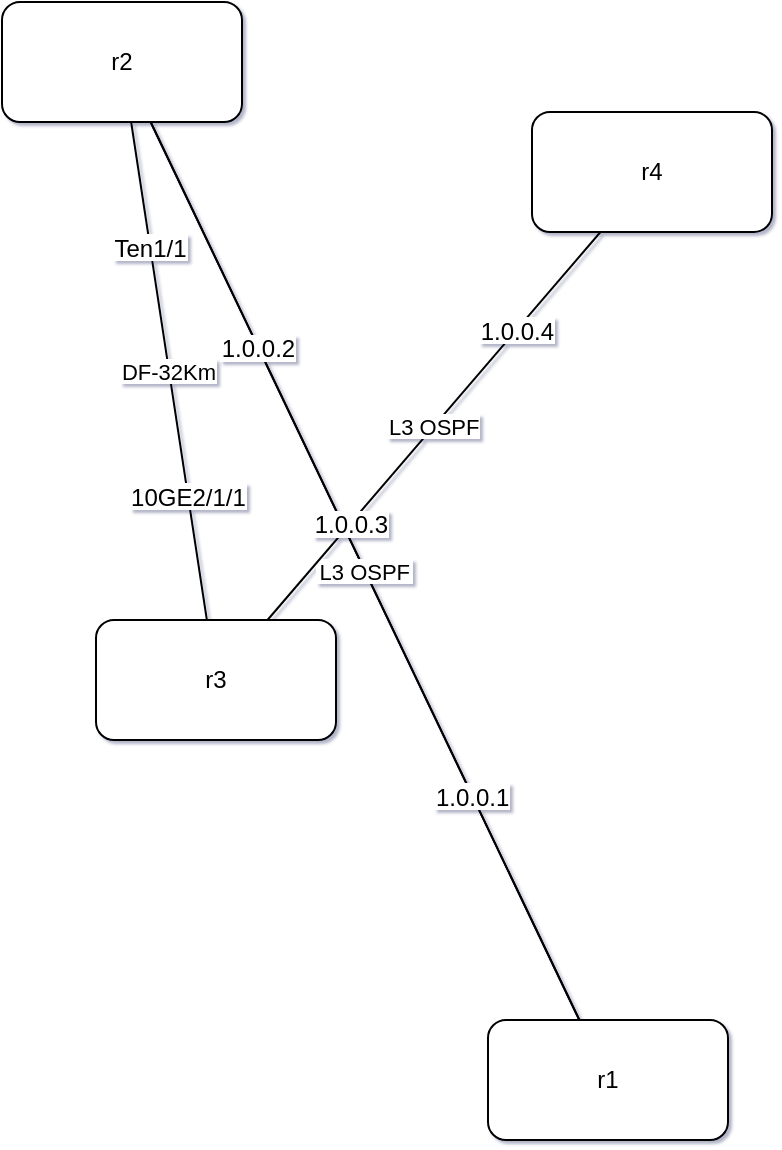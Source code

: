 <mxfile compressed="false" type="device">
    <diagram id="Page-1" name="Page-1">
      <mxGraphModel arrows="1" connect="1" dx="1360" dy="864" fold="1" grid="1" gridSize="10" guides="1" math="0" page="1" pageHeight="1169" pageScale="1" pageWidth="827" shadow="1" tooltips="1">
        <root>
          <mxCell id="0" />   
          <mxCell id="1" parent="0" />
        <object bottom_label="core" description="Core Router" id="r1" label="r1" pic="" top_label="1.1.1.1">
      <mxCell parent="1" style="rounded=1;whiteSpace=wrap;html=1;" vertex="1">
          <mxGeometry as="geometry" height="60" width="120" x="492" y="809" />
      </mxCell>
    </object><object bottom_label="core" description="Core Router" id="r2" label="r2" pic="" top_label="2.2.2.2">
      <mxCell parent="1" style="rounded=1;whiteSpace=wrap;html=1;" vertex="1">
          <mxGeometry as="geometry" height="60" width="120" x="249" y="300" />
      </mxCell>
    </object><object bottom_label="edge" description="Edge Router" id="r3" label="r3" pic="" top_label="3.3.3.3">
      <mxCell parent="1" style="rounded=1;whiteSpace=wrap;html=1;" vertex="1">
          <mxGeometry as="geometry" height="60" width="120" x="296" y="609" />
      </mxCell>
    </object><object bottom_label="edge" description="Edge Router" id="r4" label="r4" pic="" top_label="4.4.4.4">
      <mxCell parent="1" style="rounded=1;whiteSpace=wrap;html=1;" vertex="1">
          <mxGeometry as="geometry" height="60" width="120" x="514" y="355" />
      </mxCell>
    </object><mxCell connectable="0" id="4c783d026b64f7f34abadd5be66e427d-src" parent="4c783d026b64f7f34abadd5be66e427d" style="labelBackgroundColor=#ffffff;;" value="Gi1/1" vertex="1">
      <mxGeometry as="geometry" relative="1" x="-0.5">
        <mxPoint as="offset" />
      </mxGeometry>
    </mxCell><mxCell connectable="0" id="4c783d026b64f7f34abadd5be66e427d-trgt" parent="4c783d026b64f7f34abadd5be66e427d" style="labelBackgroundColor=#ffffff;;" value="Gi3/4" vertex="1">
      <mxGeometry as="geometry" relative="-1" x="0.5">
        <mxPoint as="offset" />
      </mxGeometry>
    </mxCell><object description="DF link between R1 and R2" id="4c783d026b64f7f34abadd5be66e427d" label="DF-10Km" source="r1" src_label="Gi1/1" target="r2" trgt_label="Gi3/4">
      <mxCell edge="1" parent="1" source="r1" style="endArrow=none;" target="r2">
          <mxGeometry as="geometry" relative="1" />
      </mxCell>
    </object><mxCell connectable="0" id="e6f937d44e23fd838cb4d793ac7ec326-src" parent="e6f937d44e23fd838cb4d793ac7ec326" style="labelBackgroundColor=#ffffff;;" value="10GE2/1/1" vertex="1">
      <mxGeometry as="geometry" relative="1" x="-0.5">
        <mxPoint as="offset" />
      </mxGeometry>
    </mxCell><mxCell connectable="0" id="e6f937d44e23fd838cb4d793ac7ec326-trgt" parent="e6f937d44e23fd838cb4d793ac7ec326" style="labelBackgroundColor=#ffffff;;" value="Ten1/1" vertex="1">
      <mxGeometry as="geometry" relative="-1" x="0.5">
        <mxPoint as="offset" />
      </mxGeometry>
    </mxCell><object description="DF link between R3 and R2" id="e6f937d44e23fd838cb4d793ac7ec326" label="DF-32Km" source="r3" src_label="10GE2/1/1" target="r2" trgt_label="Ten1/1">
      <mxCell edge="1" parent="1" source="r3" style="endArrow=none;" target="r2">
          <mxGeometry as="geometry" relative="1" />
      </mxCell>
    </object><mxCell connectable="0" id="fb091eb9eb3328d084184682b15173eb-src" parent="fb091eb9eb3328d084184682b15173eb" style="labelBackgroundColor=#ffffff;;" value="1.0.0.1" vertex="1">
      <mxGeometry as="geometry" relative="1" x="-0.5">
        <mxPoint as="offset" />
      </mxGeometry>
    </mxCell><mxCell connectable="0" id="fb091eb9eb3328d084184682b15173eb-trgt" parent="fb091eb9eb3328d084184682b15173eb" style="labelBackgroundColor=#ffffff;;" value="1.0.0.2" vertex="1">
      <mxGeometry as="geometry" relative="-1" x="0.5">
        <mxPoint as="offset" />
      </mxGeometry>
    </mxCell><object description="L3 path" id="fb091eb9eb3328d084184682b15173eb" label="L3 OSPF" source="r1" src_label="1.0.0.1" target="r2" trgt_label="1.0.0.2">
      <mxCell edge="1" parent="1" source="r1" style="endArrow=none;" target="r2">
          <mxGeometry as="geometry" relative="1" />
      </mxCell>
    </object><mxCell connectable="0" id="ad02300af0dbdc296d1753fec8337e97-src" parent="ad02300af0dbdc296d1753fec8337e97" style="labelBackgroundColor=#ffffff;;" value="1.0.0.3" vertex="1">
      <mxGeometry as="geometry" relative="1" x="-0.5">
        <mxPoint as="offset" />
      </mxGeometry>
    </mxCell><mxCell connectable="0" id="ad02300af0dbdc296d1753fec8337e97-trgt" parent="ad02300af0dbdc296d1753fec8337e97" style="labelBackgroundColor=#ffffff;;" value="1.0.0.4" vertex="1">
      <mxGeometry as="geometry" relative="-1" x="0.5">
        <mxPoint as="offset" />
      </mxGeometry>
    </mxCell><object description="L3 path" id="ad02300af0dbdc296d1753fec8337e97" label="L3 OSPF" source="r3" src_label="1.0.0.3" target="r4" trgt_label="1.0.0.4">
      <mxCell edge="1" parent="1" source="r3" style="endArrow=none;" target="r4">
          <mxGeometry as="geometry" relative="1" />
      </mxCell>
    </object></root>
      </mxGraphModel>
    </diagram></mxfile>